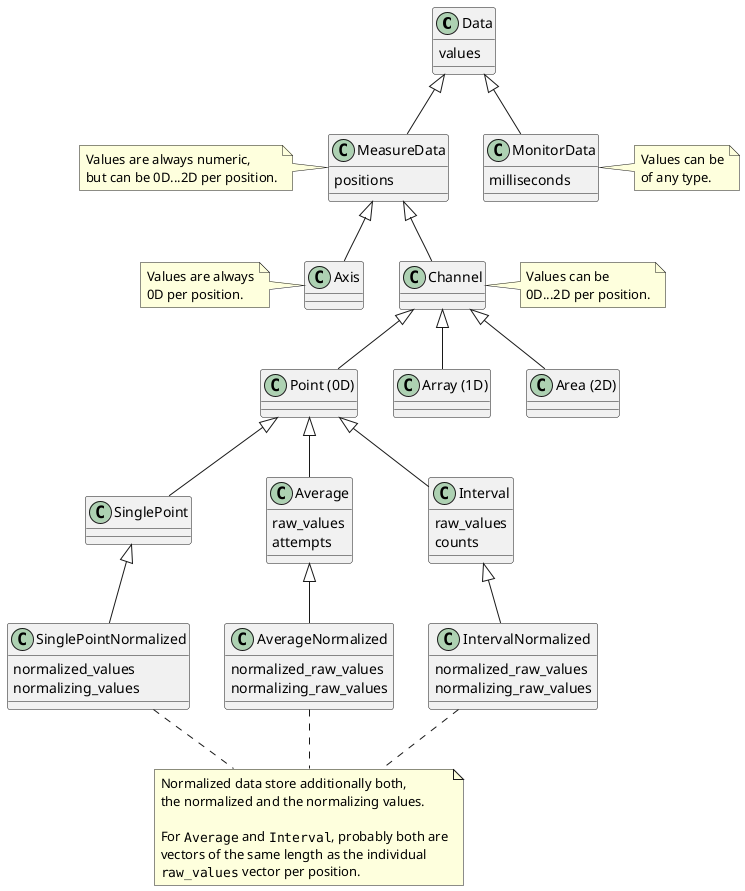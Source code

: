 @startuml
'https://plantuml.com/class-diagram

class Data {
    values
}

class MeasureData extends Data {
    positions
}

note left of MeasureData
    Values are always numeric,
    but can be 0D...2D per position.
end note

class MonitorData extends Data {
    milliseconds
}

note right of MonitorData
    Values can be
    of any type.
end note

class Axis extends MeasureData {}

note left of Axis
    Values are always
    0D per position.
end note

class Channel extends MeasureData {}

note right of Channel
    Values can be
    0D...2D per position.
end note

class "Point (0D)" extends Channel {}

class SinglePoint extends "Point (0D)" {}

class SinglePointNormalized extends SinglePoint {
    normalized_values
    normalizing_values
}

class Average extends "Point (0D)" {
    raw_values
    attempts
}

class AverageNormalized extends Average {
    normalized_raw_values
    normalizing_raw_values
}

class Interval extends "Point (0D)" {
    raw_values
    counts
}

class IntervalNormalized extends Interval {
    normalized_raw_values
    normalizing_raw_values
}

note as NormalizeNote
    Normalized data store additionally both,
    the normalized and the normalizing values.

    For ""Average"" and ""Interval"", probably both are
    vectors of the same length as the individual
    ""raw_values"" vector per position.
end note

SinglePointNormalized .. NormalizeNote
AverageNormalized .. NormalizeNote
IntervalNormalized .. NormalizeNote

class "Array (1D)" extends Channel {}

class "Area (2D)" extends Channel {}
@enduml